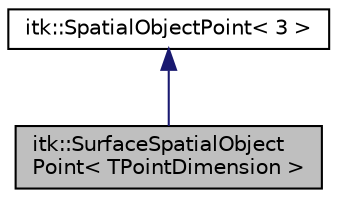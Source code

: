 digraph "itk::SurfaceSpatialObjectPoint&lt; TPointDimension &gt;"
{
 // LATEX_PDF_SIZE
  edge [fontname="Helvetica",fontsize="10",labelfontname="Helvetica",labelfontsize="10"];
  node [fontname="Helvetica",fontsize="10",shape=record];
  Node1 [label="itk::SurfaceSpatialObject\lPoint\< TPointDimension \>",height=0.2,width=0.4,color="black", fillcolor="grey75", style="filled", fontcolor="black",tooltip="Point used for a Surface definition."];
  Node2 -> Node1 [dir="back",color="midnightblue",fontsize="10",style="solid",fontname="Helvetica"];
  Node2 [label="itk::SpatialObjectPoint\< 3 \>",height=0.2,width=0.4,color="black", fillcolor="white", style="filled",URL="$classitk_1_1SpatialObjectPoint.html",tooltip=" "];
}
